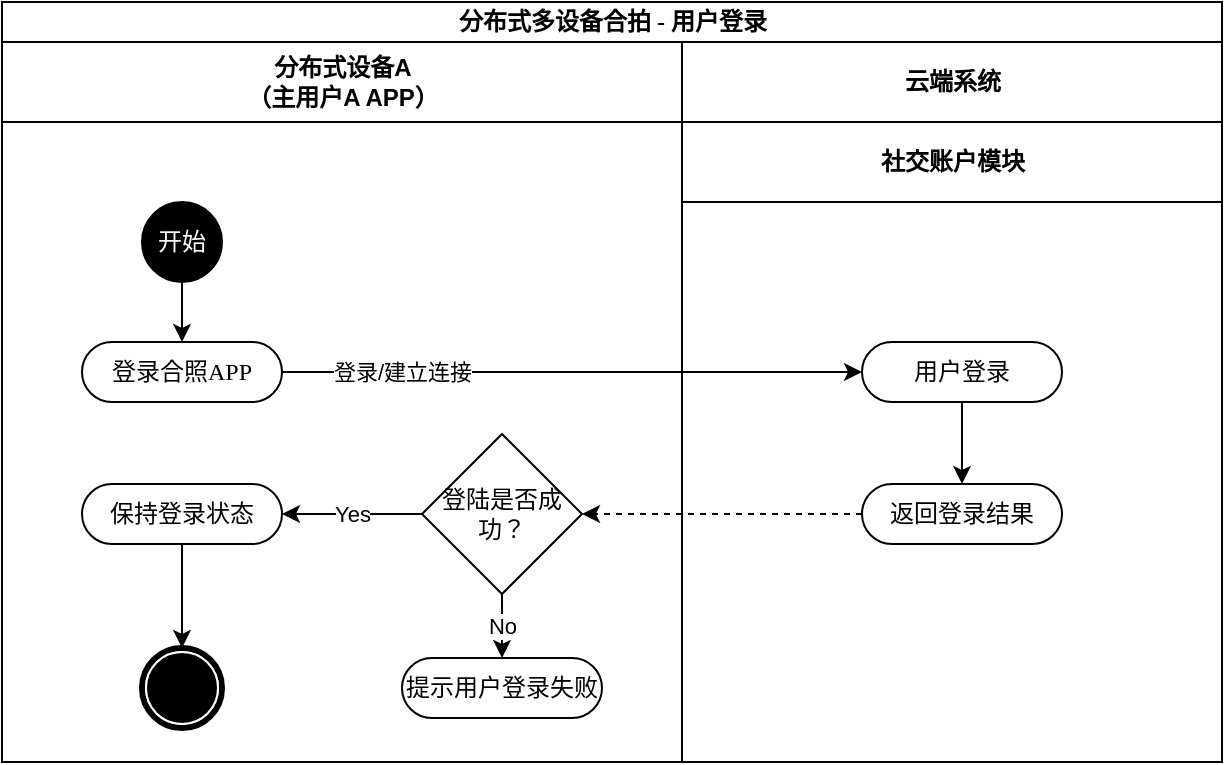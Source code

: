 <mxfile version="13.5.3" type="github">
  <diagram name="Page-1" id="0783ab3e-0a74-02c8-0abd-f7b4e66b4bec">
    <mxGraphModel dx="2272" dy="794" grid="1" gridSize="10" guides="1" tooltips="1" connect="1" arrows="1" fold="1" page="1" pageScale="1" pageWidth="850" pageHeight="1100" background="#ffffff" math="0" shadow="0">
      <root>
        <mxCell id="0" />
        <mxCell id="1" parent="0" />
        <mxCell id="APu-yJNH_bNmDufyjcgZ-1" value="分布式多设备合拍 - 用户登录" style="swimlane;html=1;childLayout=stackLayout;startSize=20;rounded=0;shadow=0;comic=0;labelBackgroundColor=none;strokeWidth=1;fontFamily=Verdana;fontSize=12;align=center;" parent="1" vertex="1">
          <mxGeometry x="-730" y="90" width="610" height="380" as="geometry" />
        </mxCell>
        <mxCell id="APu-yJNH_bNmDufyjcgZ-4" value="分布式设备A&lt;br&gt;（主用户A APP）" style="swimlane;html=1;startSize=40;" parent="APu-yJNH_bNmDufyjcgZ-1" vertex="1">
          <mxGeometry y="20" width="340" height="360" as="geometry" />
        </mxCell>
        <mxCell id="APu-yJNH_bNmDufyjcgZ-5" value="登录合照APP" style="rounded=1;whiteSpace=wrap;html=1;shadow=0;comic=0;labelBackgroundColor=none;strokeWidth=1;fontFamily=Verdana;fontSize=12;align=center;arcSize=50;" parent="APu-yJNH_bNmDufyjcgZ-4" vertex="1">
          <mxGeometry x="40" y="150" width="100" height="30" as="geometry" />
        </mxCell>
        <mxCell id="APu-yJNH_bNmDufyjcgZ-6" style="edgeStyle=orthogonalEdgeStyle;rounded=0;orthogonalLoop=1;jettySize=auto;html=1;exitX=0.5;exitY=1;exitDx=0;exitDy=0;entryX=0.5;entryY=0;entryDx=0;entryDy=0;" parent="APu-yJNH_bNmDufyjcgZ-4" source="APu-yJNH_bNmDufyjcgZ-7" target="APu-yJNH_bNmDufyjcgZ-5" edge="1">
          <mxGeometry relative="1" as="geometry" />
        </mxCell>
        <mxCell id="APu-yJNH_bNmDufyjcgZ-7" value="&lt;font color=&quot;#ffffff&quot;&gt;开始&lt;/font&gt;" style="ellipse;whiteSpace=wrap;html=1;rounded=0;shadow=0;comic=0;labelBackgroundColor=none;strokeWidth=1;fillColor=#000000;fontFamily=Verdana;fontSize=12;align=center;" parent="APu-yJNH_bNmDufyjcgZ-4" vertex="1">
          <mxGeometry x="70" y="80" width="40" height="40" as="geometry" />
        </mxCell>
        <mxCell id="APu-yJNH_bNmDufyjcgZ-13" style="edgeStyle=orthogonalEdgeStyle;rounded=0;orthogonalLoop=1;jettySize=auto;html=1;exitX=0.5;exitY=1;exitDx=0;exitDy=0;entryX=0.5;entryY=0;entryDx=0;entryDy=0;" parent="APu-yJNH_bNmDufyjcgZ-4" source="APu-yJNH_bNmDufyjcgZ-14" target="APu-yJNH_bNmDufyjcgZ-59" edge="1">
          <mxGeometry relative="1" as="geometry">
            <mxPoint x="90" y="290" as="targetPoint" />
          </mxGeometry>
        </mxCell>
        <mxCell id="APu-yJNH_bNmDufyjcgZ-14" value="保持登录状态" style="rounded=1;whiteSpace=wrap;html=1;shadow=0;comic=0;labelBackgroundColor=none;strokeWidth=1;fontFamily=Verdana;fontSize=12;align=center;arcSize=50;" parent="APu-yJNH_bNmDufyjcgZ-4" vertex="1">
          <mxGeometry x="40" y="221" width="100" height="30" as="geometry" />
        </mxCell>
        <mxCell id="APu-yJNH_bNmDufyjcgZ-24" value="Yes" style="edgeStyle=orthogonalEdgeStyle;rounded=0;orthogonalLoop=1;jettySize=auto;html=1;exitX=0;exitY=0.5;exitDx=0;exitDy=0;" parent="APu-yJNH_bNmDufyjcgZ-4" source="APu-yJNH_bNmDufyjcgZ-26" target="APu-yJNH_bNmDufyjcgZ-14" edge="1">
          <mxGeometry relative="1" as="geometry" />
        </mxCell>
        <mxCell id="APu-yJNH_bNmDufyjcgZ-25" value="No" style="edgeStyle=orthogonalEdgeStyle;rounded=0;orthogonalLoop=1;jettySize=auto;html=1;exitX=0.5;exitY=1;exitDx=0;exitDy=0;entryX=0.5;entryY=0;entryDx=0;entryDy=0;" parent="APu-yJNH_bNmDufyjcgZ-4" source="APu-yJNH_bNmDufyjcgZ-26" target="APu-yJNH_bNmDufyjcgZ-27" edge="1">
          <mxGeometry relative="1" as="geometry" />
        </mxCell>
        <mxCell id="APu-yJNH_bNmDufyjcgZ-59" value="" style="shape=mxgraph.bpmn.shape;html=1;verticalLabelPosition=bottom;labelBackgroundColor=#ffffff;verticalAlign=top;perimeter=ellipsePerimeter;outline=end;symbol=terminate;rounded=0;shadow=0;comic=0;strokeWidth=1;fontFamily=Verdana;fontSize=12;align=center;" parent="APu-yJNH_bNmDufyjcgZ-4" vertex="1">
          <mxGeometry x="70" y="303" width="40" height="40" as="geometry" />
        </mxCell>
        <mxCell id="APu-yJNH_bNmDufyjcgZ-26" value="登陆是否成功？" style="rhombus;whiteSpace=wrap;html=1;" parent="APu-yJNH_bNmDufyjcgZ-4" vertex="1">
          <mxGeometry x="210" y="196" width="80" height="80" as="geometry" />
        </mxCell>
        <mxCell id="APu-yJNH_bNmDufyjcgZ-27" value="提示用户登录失败" style="rounded=1;whiteSpace=wrap;html=1;shadow=0;comic=0;labelBackgroundColor=none;strokeWidth=1;fontFamily=Verdana;fontSize=12;align=center;arcSize=50;" parent="APu-yJNH_bNmDufyjcgZ-4" vertex="1">
          <mxGeometry x="200" y="308" width="100" height="30" as="geometry" />
        </mxCell>
        <mxCell id="APu-yJNH_bNmDufyjcgZ-38" value="云端系统" style="swimlane;html=1;startSize=40;" parent="APu-yJNH_bNmDufyjcgZ-1" vertex="1">
          <mxGeometry x="340" y="20" width="270" height="360" as="geometry" />
        </mxCell>
        <mxCell id="APu-yJNH_bNmDufyjcgZ-39" value="社交账户模块" style="swimlane;html=1;startSize=40;" parent="APu-yJNH_bNmDufyjcgZ-38" vertex="1">
          <mxGeometry y="40" width="270" height="320" as="geometry" />
        </mxCell>
        <mxCell id="APu-yJNH_bNmDufyjcgZ-62" style="edgeStyle=orthogonalEdgeStyle;rounded=0;orthogonalLoop=1;jettySize=auto;html=1;exitX=0.5;exitY=1;exitDx=0;exitDy=0;entryX=0.5;entryY=0;entryDx=0;entryDy=0;" parent="APu-yJNH_bNmDufyjcgZ-39" source="APu-yJNH_bNmDufyjcgZ-41" target="APu-yJNH_bNmDufyjcgZ-61" edge="1">
          <mxGeometry relative="1" as="geometry" />
        </mxCell>
        <mxCell id="APu-yJNH_bNmDufyjcgZ-41" value="用户登录" style="rounded=1;whiteSpace=wrap;html=1;shadow=0;comic=0;labelBackgroundColor=none;strokeWidth=1;fontFamily=Verdana;fontSize=12;align=center;arcSize=50;" parent="APu-yJNH_bNmDufyjcgZ-39" vertex="1">
          <mxGeometry x="90" y="110" width="100" height="30" as="geometry" />
        </mxCell>
        <mxCell id="APu-yJNH_bNmDufyjcgZ-61" value="返回登录结果" style="rounded=1;whiteSpace=wrap;html=1;shadow=0;comic=0;labelBackgroundColor=none;strokeWidth=1;fontFamily=Verdana;fontSize=12;align=center;arcSize=50;" parent="APu-yJNH_bNmDufyjcgZ-39" vertex="1">
          <mxGeometry x="90" y="181" width="100" height="30" as="geometry" />
        </mxCell>
        <mxCell id="APu-yJNH_bNmDufyjcgZ-49" style="edgeStyle=orthogonalEdgeStyle;rounded=0;orthogonalLoop=1;jettySize=auto;html=1;exitX=1;exitY=0.5;exitDx=0;exitDy=0;entryX=0;entryY=0.5;entryDx=0;entryDy=0;" parent="APu-yJNH_bNmDufyjcgZ-1" source="APu-yJNH_bNmDufyjcgZ-5" target="APu-yJNH_bNmDufyjcgZ-41" edge="1">
          <mxGeometry relative="1" as="geometry" />
        </mxCell>
        <mxCell id="APu-yJNH_bNmDufyjcgZ-50" value="登录/建立连接" style="edgeLabel;html=1;align=center;verticalAlign=middle;resizable=0;points=[];" parent="APu-yJNH_bNmDufyjcgZ-49" vertex="1" connectable="0">
          <mxGeometry x="-0.828" relative="1" as="geometry">
            <mxPoint x="35" as="offset" />
          </mxGeometry>
        </mxCell>
        <mxCell id="APu-yJNH_bNmDufyjcgZ-63" style="edgeStyle=orthogonalEdgeStyle;rounded=0;orthogonalLoop=1;jettySize=auto;html=1;exitX=0;exitY=0.5;exitDx=0;exitDy=0;entryX=1;entryY=0.5;entryDx=0;entryDy=0;dashed=1;" parent="APu-yJNH_bNmDufyjcgZ-1" source="APu-yJNH_bNmDufyjcgZ-61" target="APu-yJNH_bNmDufyjcgZ-26" edge="1">
          <mxGeometry relative="1" as="geometry" />
        </mxCell>
      </root>
    </mxGraphModel>
  </diagram>
</mxfile>
